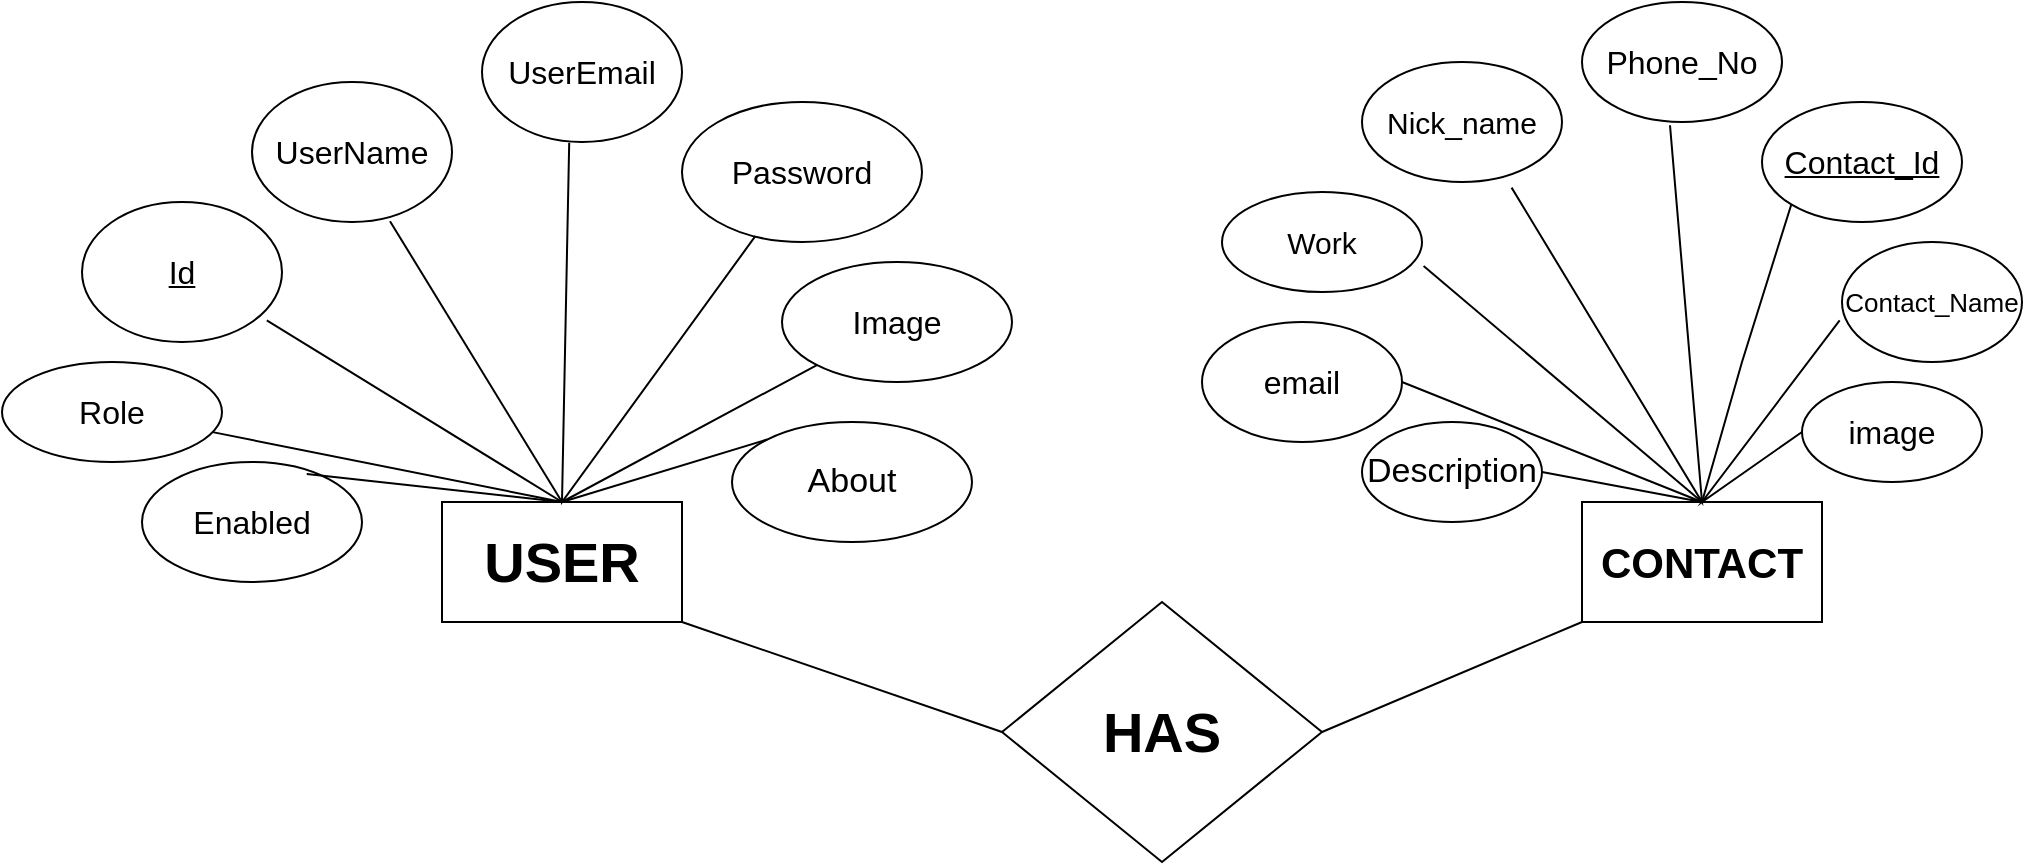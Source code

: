 <mxfile version="21.7.2" type="google">
  <diagram name="Page-1" id="H99M9K0FI-GMeRv-k8cv">
    <mxGraphModel grid="1" page="1" gridSize="10" guides="1" tooltips="1" connect="1" arrows="1" fold="1" pageScale="1" pageWidth="850" pageHeight="1100" math="0" shadow="0">
      <root>
        <mxCell id="0" />
        <mxCell id="1" parent="0" />
        <mxCell id="DLvYoD4pX-AET4cQzhbd-1" value="&lt;font style=&quot;font-size: 28px;&quot;&gt;&lt;b&gt;USER&lt;/b&gt;&lt;/font&gt;" style="rounded=0;whiteSpace=wrap;html=1;" vertex="1" parent="1">
          <mxGeometry x="110" y="280" width="120" height="60" as="geometry" />
        </mxCell>
        <mxCell id="DLvYoD4pX-AET4cQzhbd-2" value="&lt;font style=&quot;font-size: 21px;&quot;&gt;&lt;b&gt;CONTACT&lt;/b&gt;&lt;/font&gt;" style="rounded=0;whiteSpace=wrap;html=1;" vertex="1" parent="1">
          <mxGeometry x="680" y="280" width="120" height="60" as="geometry" />
        </mxCell>
        <mxCell id="DLvYoD4pX-AET4cQzhbd-3" value="&lt;font style=&quot;font-size: 16px;&quot;&gt;&lt;u&gt;Id&lt;/u&gt;&lt;/font&gt;" style="ellipse;whiteSpace=wrap;html=1;" vertex="1" parent="1">
          <mxGeometry x="-70" y="130" width="100" height="70" as="geometry" />
        </mxCell>
        <mxCell id="DLvYoD4pX-AET4cQzhbd-4" value="&lt;font style=&quot;font-size: 16px;&quot;&gt;UserName&lt;/font&gt;" style="ellipse;whiteSpace=wrap;html=1;" vertex="1" parent="1">
          <mxGeometry x="15" y="70" width="100" height="70" as="geometry" />
        </mxCell>
        <mxCell id="DLvYoD4pX-AET4cQzhbd-5" value="&lt;font style=&quot;font-size: 16px;&quot;&gt;UserEmail&lt;/font&gt;" style="ellipse;whiteSpace=wrap;html=1;" vertex="1" parent="1">
          <mxGeometry x="130" y="30" width="100" height="70" as="geometry" />
        </mxCell>
        <mxCell id="DLvYoD4pX-AET4cQzhbd-6" value="&lt;font style=&quot;font-size: 16px;&quot;&gt;Password&lt;/font&gt;" style="ellipse;whiteSpace=wrap;html=1;" vertex="1" parent="1">
          <mxGeometry x="230" y="80" width="120" height="70" as="geometry" />
        </mxCell>
        <mxCell id="DLvYoD4pX-AET4cQzhbd-7" value="&lt;font style=&quot;font-size: 16px;&quot;&gt;Image&lt;/font&gt;" style="ellipse;whiteSpace=wrap;html=1;" vertex="1" parent="1">
          <mxGeometry x="280" y="160" width="115" height="60" as="geometry" />
        </mxCell>
        <mxCell id="DLvYoD4pX-AET4cQzhbd-8" value="&lt;span style=&quot;font-size: 17px;&quot;&gt;About&lt;/span&gt;" style="ellipse;whiteSpace=wrap;html=1;" vertex="1" parent="1">
          <mxGeometry x="255" y="240" width="120" height="60" as="geometry" />
        </mxCell>
        <mxCell id="DLvYoD4pX-AET4cQzhbd-9" value="&lt;font style=&quot;font-size: 16px;&quot;&gt;Role&lt;/font&gt;" style="ellipse;whiteSpace=wrap;html=1;" vertex="1" parent="1">
          <mxGeometry x="-110" y="210" width="110" height="50" as="geometry" />
        </mxCell>
        <mxCell id="DLvYoD4pX-AET4cQzhbd-10" value="&lt;font style=&quot;font-size: 16px;&quot;&gt;Enabled&lt;/font&gt;" style="ellipse;whiteSpace=wrap;html=1;" vertex="1" parent="1">
          <mxGeometry x="-40" y="260" width="110" height="60" as="geometry" />
        </mxCell>
        <mxCell id="DLvYoD4pX-AET4cQzhbd-13" value="" style="endArrow=none;html=1;rounded=0;entryX=0.436;entryY=1.006;entryDx=0;entryDy=0;entryPerimeter=0;" edge="1" parent="1" source="DLvYoD4pX-AET4cQzhbd-6" target="DLvYoD4pX-AET4cQzhbd-5">
          <mxGeometry width="50" height="50" relative="1" as="geometry">
            <mxPoint x="400" y="290" as="sourcePoint" />
            <mxPoint x="450" y="240" as="targetPoint" />
            <Array as="points">
              <mxPoint x="170" y="280" />
            </Array>
          </mxGeometry>
        </mxCell>
        <mxCell id="DLvYoD4pX-AET4cQzhbd-14" value="" style="endArrow=none;html=1;rounded=0;exitX=0.5;exitY=0;exitDx=0;exitDy=0;entryX=0.69;entryY=0.994;entryDx=0;entryDy=0;entryPerimeter=0;" edge="1" parent="1" source="DLvYoD4pX-AET4cQzhbd-1" target="DLvYoD4pX-AET4cQzhbd-4">
          <mxGeometry width="50" height="50" relative="1" as="geometry">
            <mxPoint x="400" y="290" as="sourcePoint" />
            <mxPoint x="450" y="240" as="targetPoint" />
          </mxGeometry>
        </mxCell>
        <mxCell id="DLvYoD4pX-AET4cQzhbd-15" value="" style="endArrow=none;html=1;rounded=0;entryX=0.924;entryY=0.846;entryDx=0;entryDy=0;entryPerimeter=0;" edge="1" parent="1" target="DLvYoD4pX-AET4cQzhbd-3">
          <mxGeometry width="50" height="50" relative="1" as="geometry">
            <mxPoint x="170" y="280" as="sourcePoint" />
            <mxPoint x="450" y="240" as="targetPoint" />
          </mxGeometry>
        </mxCell>
        <mxCell id="DLvYoD4pX-AET4cQzhbd-16" value="" style="endArrow=none;html=1;rounded=0;exitX=0.5;exitY=0;exitDx=0;exitDy=0;" edge="1" parent="1" source="DLvYoD4pX-AET4cQzhbd-1" target="DLvYoD4pX-AET4cQzhbd-9">
          <mxGeometry width="50" height="50" relative="1" as="geometry">
            <mxPoint x="400" y="290" as="sourcePoint" />
            <mxPoint x="450" y="240" as="targetPoint" />
          </mxGeometry>
        </mxCell>
        <mxCell id="DLvYoD4pX-AET4cQzhbd-17" value="" style="endArrow=none;html=1;rounded=0;exitX=0.5;exitY=0;exitDx=0;exitDy=0;" edge="1" parent="1" source="DLvYoD4pX-AET4cQzhbd-1" target="DLvYoD4pX-AET4cQzhbd-7">
          <mxGeometry width="50" height="50" relative="1" as="geometry">
            <mxPoint x="400" y="290" as="sourcePoint" />
            <mxPoint x="450" y="240" as="targetPoint" />
          </mxGeometry>
        </mxCell>
        <mxCell id="DLvYoD4pX-AET4cQzhbd-20" value="" style="endArrow=none;html=1;rounded=0;exitX=0.5;exitY=0;exitDx=0;exitDy=0;entryX=0;entryY=0;entryDx=0;entryDy=0;" edge="1" parent="1" source="DLvYoD4pX-AET4cQzhbd-1" target="DLvYoD4pX-AET4cQzhbd-8">
          <mxGeometry width="50" height="50" relative="1" as="geometry">
            <mxPoint x="400" y="290" as="sourcePoint" />
            <mxPoint x="450" y="240" as="targetPoint" />
          </mxGeometry>
        </mxCell>
        <mxCell id="DLvYoD4pX-AET4cQzhbd-21" value="" style="endArrow=none;html=1;rounded=0;entryX=0.749;entryY=0.1;entryDx=0;entryDy=0;entryPerimeter=0;" edge="1" parent="1" target="DLvYoD4pX-AET4cQzhbd-10">
          <mxGeometry width="50" height="50" relative="1" as="geometry">
            <mxPoint x="170" y="280" as="sourcePoint" />
            <mxPoint x="450" y="240" as="targetPoint" />
          </mxGeometry>
        </mxCell>
        <mxCell id="DLvYoD4pX-AET4cQzhbd-22" value="&lt;font style=&quot;font-size: 16px;&quot;&gt;&lt;u&gt;Contact_Id&lt;/u&gt;&lt;/font&gt;" style="ellipse;whiteSpace=wrap;html=1;" vertex="1" parent="1">
          <mxGeometry x="770" y="80" width="100" height="60" as="geometry" />
        </mxCell>
        <mxCell id="DLvYoD4pX-AET4cQzhbd-23" value="&lt;font style=&quot;font-size: 13px;&quot;&gt;Contact_Name&lt;/font&gt;" style="ellipse;whiteSpace=wrap;html=1;" vertex="1" parent="1">
          <mxGeometry x="810" y="150" width="90" height="60" as="geometry" />
        </mxCell>
        <mxCell id="DLvYoD4pX-AET4cQzhbd-24" value="&lt;font style=&quot;font-size: 15px;&quot;&gt;Nick_name&lt;/font&gt;" style="ellipse;whiteSpace=wrap;html=1;" vertex="1" parent="1">
          <mxGeometry x="570" y="60" width="100" height="60" as="geometry" />
        </mxCell>
        <mxCell id="DLvYoD4pX-AET4cQzhbd-25" value="&lt;font style=&quot;font-size: 15px;&quot;&gt;Work&lt;/font&gt;" style="ellipse;whiteSpace=wrap;html=1;" vertex="1" parent="1">
          <mxGeometry x="500" y="125" width="100" height="50" as="geometry" />
        </mxCell>
        <mxCell id="DLvYoD4pX-AET4cQzhbd-26" value="&lt;font style=&quot;font-size: 16px;&quot;&gt;email&lt;/font&gt;" style="ellipse;whiteSpace=wrap;html=1;" vertex="1" parent="1">
          <mxGeometry x="490" y="190" width="100" height="60" as="geometry" />
        </mxCell>
        <mxCell id="DLvYoD4pX-AET4cQzhbd-27" value="&lt;font style=&quot;font-size: 16px;&quot;&gt;image&lt;/font&gt;" style="ellipse;whiteSpace=wrap;html=1;" vertex="1" parent="1">
          <mxGeometry x="790" y="220" width="90" height="50" as="geometry" />
        </mxCell>
        <mxCell id="DLvYoD4pX-AET4cQzhbd-28" value="&lt;font style=&quot;font-size: 17px;&quot;&gt;Description&lt;/font&gt;" style="ellipse;whiteSpace=wrap;html=1;" vertex="1" parent="1">
          <mxGeometry x="570" y="240" width="90" height="50" as="geometry" />
        </mxCell>
        <mxCell id="DLvYoD4pX-AET4cQzhbd-29" value="&lt;font style=&quot;font-size: 16px;&quot;&gt;Phone_No&lt;/font&gt;" style="ellipse;whiteSpace=wrap;html=1;" vertex="1" parent="1">
          <mxGeometry x="680" y="30" width="100" height="60" as="geometry" />
        </mxCell>
        <mxCell id="DLvYoD4pX-AET4cQzhbd-30" value="" style="endArrow=none;html=1;rounded=0;entryX=0.44;entryY=1.027;entryDx=0;entryDy=0;entryPerimeter=0;exitX=0.748;exitY=1.047;exitDx=0;exitDy=0;exitPerimeter=0;" edge="1" parent="1" source="DLvYoD4pX-AET4cQzhbd-24" target="DLvYoD4pX-AET4cQzhbd-29">
          <mxGeometry width="50" height="50" relative="1" as="geometry">
            <mxPoint x="400" y="270" as="sourcePoint" />
            <mxPoint x="450" y="220" as="targetPoint" />
            <Array as="points">
              <mxPoint x="740" y="280" />
            </Array>
          </mxGeometry>
        </mxCell>
        <mxCell id="DLvYoD4pX-AET4cQzhbd-31" value="" style="endArrow=none;html=1;rounded=0;entryX=0.5;entryY=0;entryDx=0;entryDy=0;exitX=1.008;exitY=0.74;exitDx=0;exitDy=0;exitPerimeter=0;" edge="1" parent="1" source="DLvYoD4pX-AET4cQzhbd-25" target="DLvYoD4pX-AET4cQzhbd-2">
          <mxGeometry width="50" height="50" relative="1" as="geometry">
            <mxPoint x="400" y="270" as="sourcePoint" />
            <mxPoint x="450" y="220" as="targetPoint" />
          </mxGeometry>
        </mxCell>
        <mxCell id="DLvYoD4pX-AET4cQzhbd-32" value="" style="endArrow=none;html=1;rounded=0;exitX=0;exitY=1;exitDx=0;exitDy=0;" edge="1" parent="1" source="DLvYoD4pX-AET4cQzhbd-22">
          <mxGeometry width="50" height="50" relative="1" as="geometry">
            <mxPoint x="400" y="270" as="sourcePoint" />
            <mxPoint x="740" y="280" as="targetPoint" />
            <Array as="points">
              <mxPoint x="760" y="210" />
            </Array>
          </mxGeometry>
        </mxCell>
        <mxCell id="DLvYoD4pX-AET4cQzhbd-33" value="" style="endArrow=none;html=1;rounded=0;entryX=1;entryY=0.5;entryDx=0;entryDy=0;exitX=1;exitY=0.5;exitDx=0;exitDy=0;" edge="1" parent="1" source="DLvYoD4pX-AET4cQzhbd-28" target="DLvYoD4pX-AET4cQzhbd-26">
          <mxGeometry width="50" height="50" relative="1" as="geometry">
            <mxPoint x="400" y="270" as="sourcePoint" />
            <mxPoint x="450" y="220" as="targetPoint" />
            <Array as="points">
              <mxPoint x="740" y="280" />
            </Array>
          </mxGeometry>
        </mxCell>
        <mxCell id="DLvYoD4pX-AET4cQzhbd-34" value="" style="endArrow=none;html=1;rounded=0;entryX=-0.013;entryY=0.653;entryDx=0;entryDy=0;entryPerimeter=0;exitX=0;exitY=0.5;exitDx=0;exitDy=0;" edge="1" parent="1" source="DLvYoD4pX-AET4cQzhbd-27" target="DLvYoD4pX-AET4cQzhbd-23">
          <mxGeometry width="50" height="50" relative="1" as="geometry">
            <mxPoint x="400" y="270" as="sourcePoint" />
            <mxPoint x="450" y="220" as="targetPoint" />
            <Array as="points">
              <mxPoint x="740" y="280" />
            </Array>
          </mxGeometry>
        </mxCell>
        <mxCell id="DLvYoD4pX-AET4cQzhbd-35" value="&lt;font style=&quot;font-size: 28px;&quot;&gt;&lt;b&gt;HAS&lt;/b&gt;&lt;/font&gt;" style="rhombus;whiteSpace=wrap;html=1;" vertex="1" parent="1">
          <mxGeometry x="390" y="330" width="160" height="130" as="geometry" />
        </mxCell>
        <mxCell id="DLvYoD4pX-AET4cQzhbd-36" value="" style="endArrow=none;html=1;rounded=0;exitX=0;exitY=0.5;exitDx=0;exitDy=0;entryX=1;entryY=1;entryDx=0;entryDy=0;" edge="1" parent="1" source="DLvYoD4pX-AET4cQzhbd-35" target="DLvYoD4pX-AET4cQzhbd-1">
          <mxGeometry width="50" height="50" relative="1" as="geometry">
            <mxPoint x="400" y="270" as="sourcePoint" />
            <mxPoint x="450" y="220" as="targetPoint" />
          </mxGeometry>
        </mxCell>
        <mxCell id="DLvYoD4pX-AET4cQzhbd-37" value="" style="endArrow=none;html=1;rounded=0;exitX=1;exitY=0.5;exitDx=0;exitDy=0;entryX=0;entryY=1;entryDx=0;entryDy=0;" edge="1" parent="1" source="DLvYoD4pX-AET4cQzhbd-35" target="DLvYoD4pX-AET4cQzhbd-2">
          <mxGeometry width="50" height="50" relative="1" as="geometry">
            <mxPoint x="400" y="270" as="sourcePoint" />
            <mxPoint x="450" y="220" as="targetPoint" />
          </mxGeometry>
        </mxCell>
      </root>
    </mxGraphModel>
  </diagram>
</mxfile>
